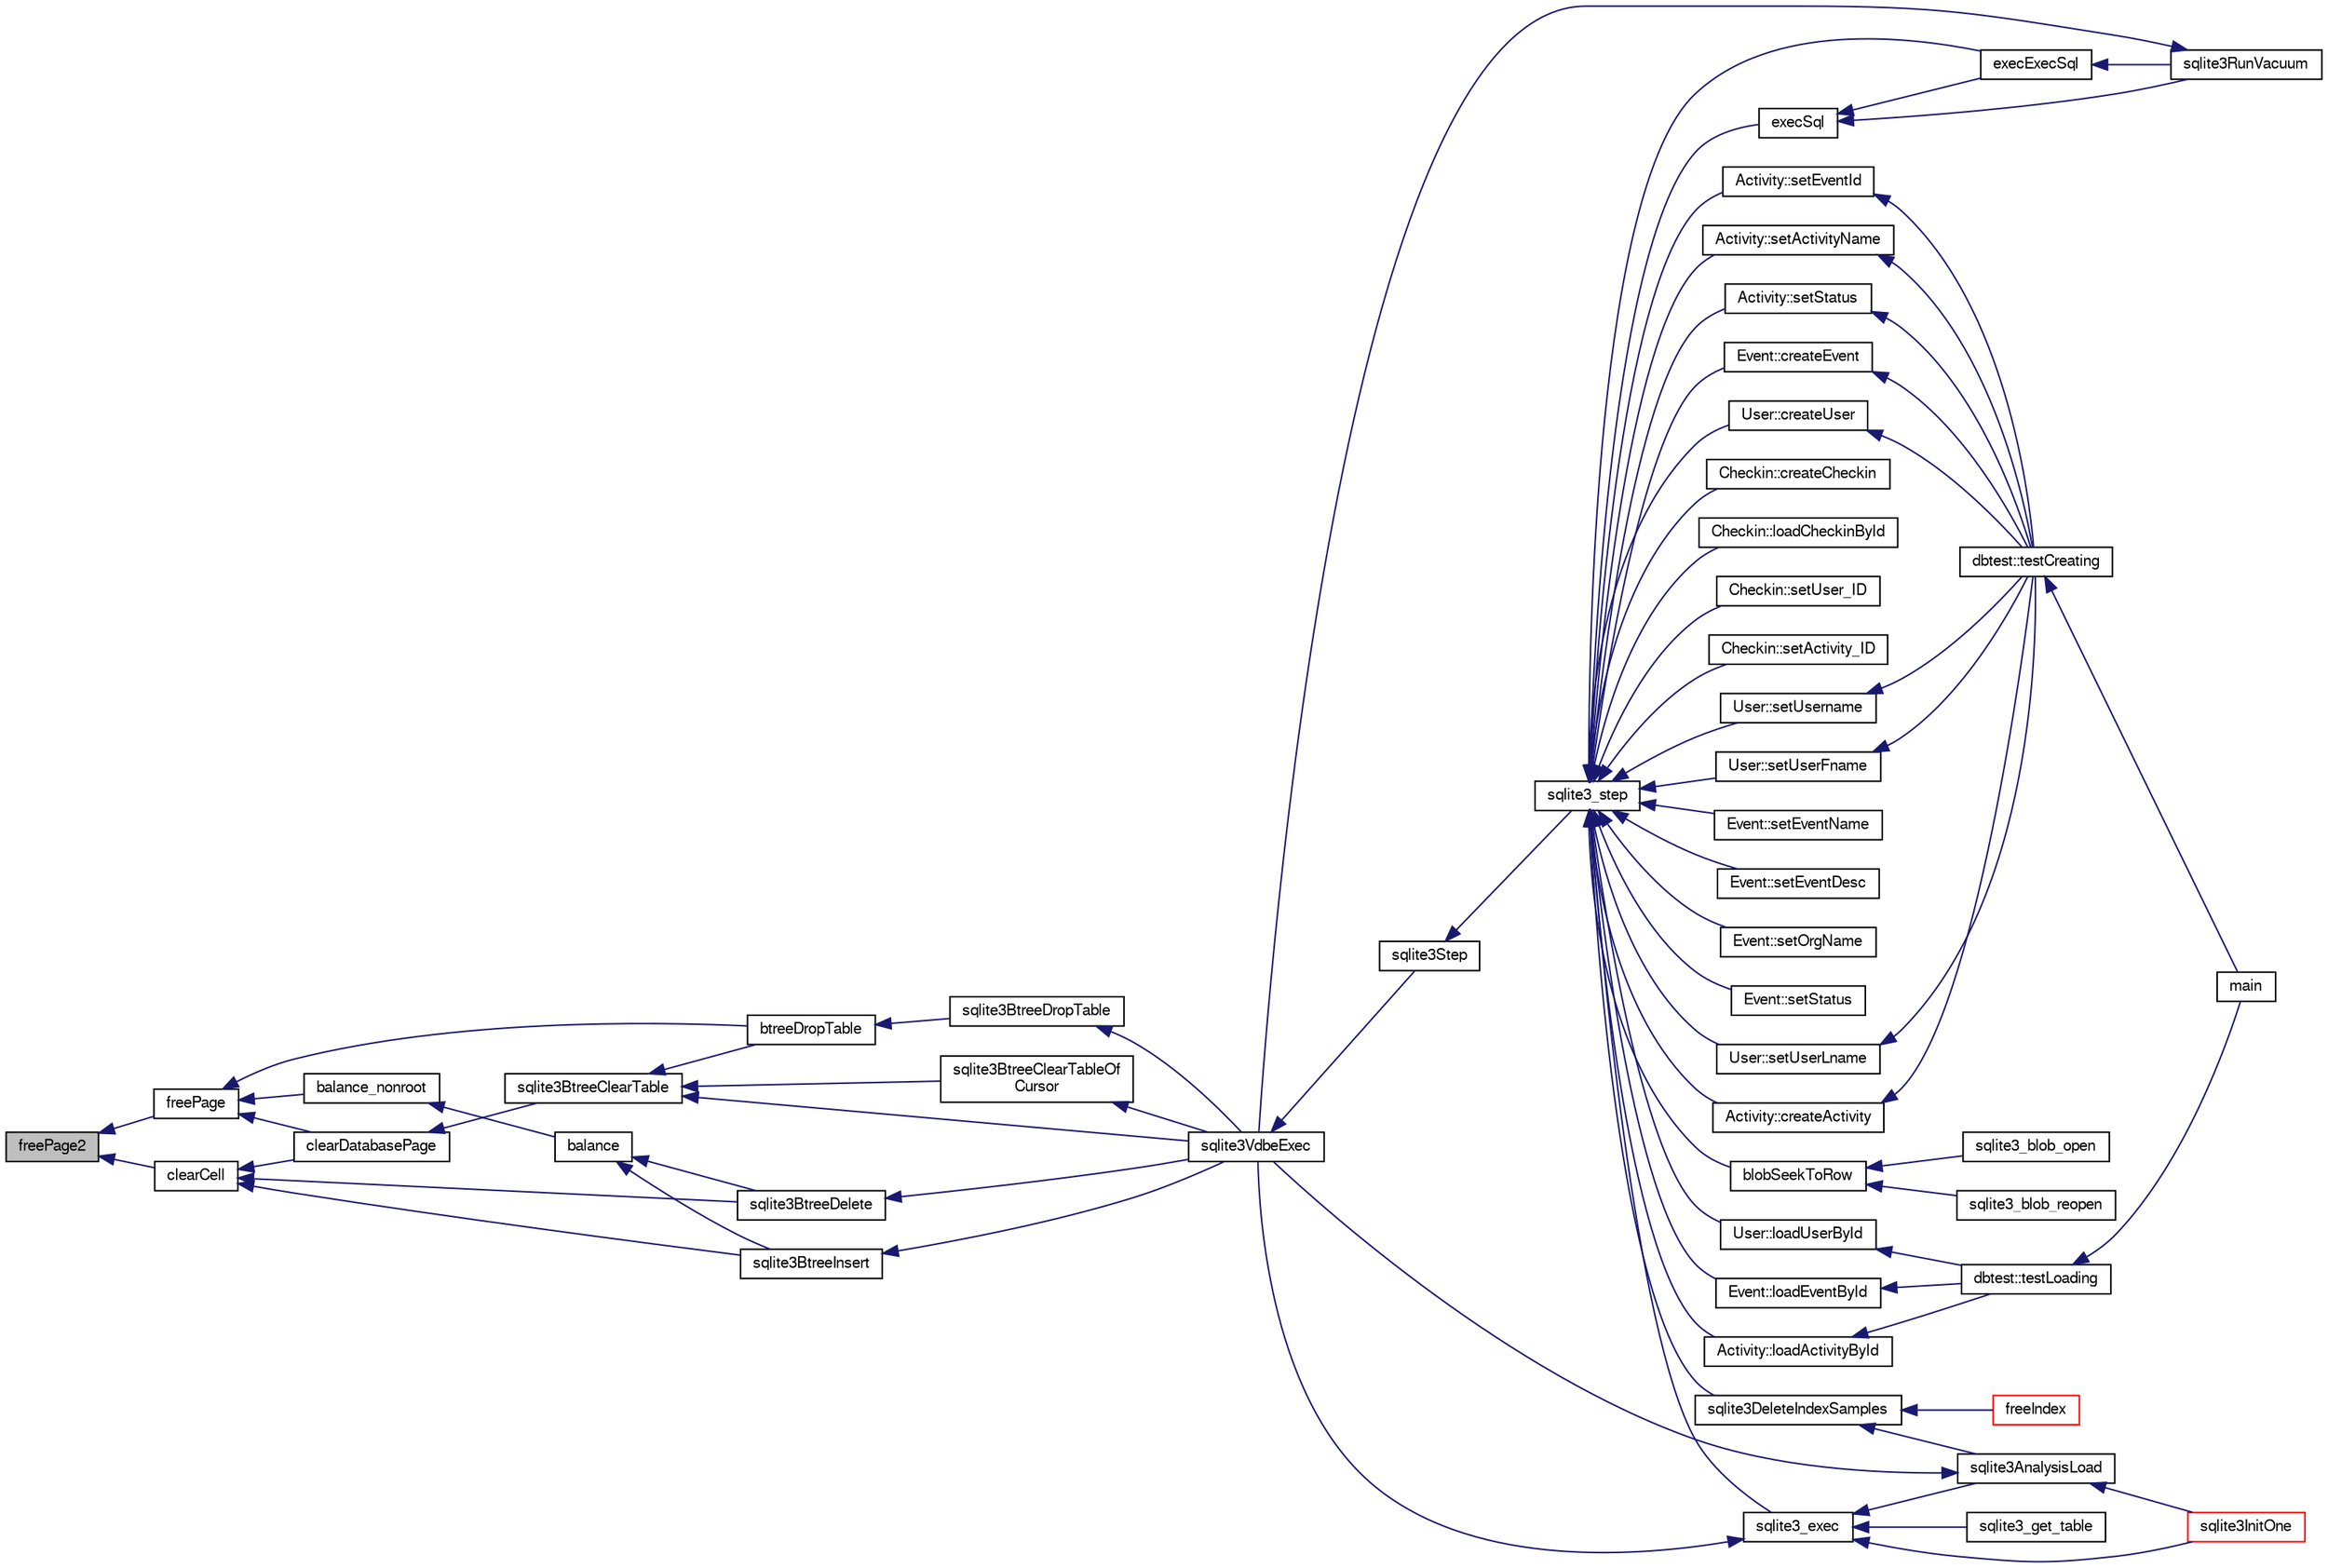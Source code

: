 digraph "freePage2"
{
  edge [fontname="FreeSans",fontsize="10",labelfontname="FreeSans",labelfontsize="10"];
  node [fontname="FreeSans",fontsize="10",shape=record];
  rankdir="LR";
  Node121330 [label="freePage2",height=0.2,width=0.4,color="black", fillcolor="grey75", style="filled", fontcolor="black"];
  Node121330 -> Node121331 [dir="back",color="midnightblue",fontsize="10",style="solid",fontname="FreeSans"];
  Node121331 [label="freePage",height=0.2,width=0.4,color="black", fillcolor="white", style="filled",URL="$sqlite3_8c.html#ad98f5006fdec390948dd2966cf0cf12f"];
  Node121331 -> Node121332 [dir="back",color="midnightblue",fontsize="10",style="solid",fontname="FreeSans"];
  Node121332 [label="balance_nonroot",height=0.2,width=0.4,color="black", fillcolor="white", style="filled",URL="$sqlite3_8c.html#a513ba5c0beb3462a4b60064469f1539d"];
  Node121332 -> Node121333 [dir="back",color="midnightblue",fontsize="10",style="solid",fontname="FreeSans"];
  Node121333 [label="balance",height=0.2,width=0.4,color="black", fillcolor="white", style="filled",URL="$sqlite3_8c.html#a173f7c872fb68ccd3a20440d640b66c7"];
  Node121333 -> Node121334 [dir="back",color="midnightblue",fontsize="10",style="solid",fontname="FreeSans"];
  Node121334 [label="sqlite3BtreeInsert",height=0.2,width=0.4,color="black", fillcolor="white", style="filled",URL="$sqlite3_8c.html#aa6c6b68ed28d38984e5fa329794d7f02"];
  Node121334 -> Node121335 [dir="back",color="midnightblue",fontsize="10",style="solid",fontname="FreeSans"];
  Node121335 [label="sqlite3VdbeExec",height=0.2,width=0.4,color="black", fillcolor="white", style="filled",URL="$sqlite3_8c.html#a8ce40a614bdc56719c4d642b1e4dfb21"];
  Node121335 -> Node121336 [dir="back",color="midnightblue",fontsize="10",style="solid",fontname="FreeSans"];
  Node121336 [label="sqlite3Step",height=0.2,width=0.4,color="black", fillcolor="white", style="filled",URL="$sqlite3_8c.html#a3f2872e873e2758a4beedad1d5113554"];
  Node121336 -> Node121337 [dir="back",color="midnightblue",fontsize="10",style="solid",fontname="FreeSans"];
  Node121337 [label="sqlite3_step",height=0.2,width=0.4,color="black", fillcolor="white", style="filled",URL="$sqlite3_8h.html#ac1e491ce36b7471eb28387f7d3c74334"];
  Node121337 -> Node121338 [dir="back",color="midnightblue",fontsize="10",style="solid",fontname="FreeSans"];
  Node121338 [label="Activity::createActivity",height=0.2,width=0.4,color="black", fillcolor="white", style="filled",URL="$classActivity.html#a813cc5e52c14ab49b39014c134e3425b"];
  Node121338 -> Node121339 [dir="back",color="midnightblue",fontsize="10",style="solid",fontname="FreeSans"];
  Node121339 [label="dbtest::testCreating",height=0.2,width=0.4,color="black", fillcolor="white", style="filled",URL="$classdbtest.html#a8193e88a7df657069c8a6bd09c8243b7"];
  Node121339 -> Node121340 [dir="back",color="midnightblue",fontsize="10",style="solid",fontname="FreeSans"];
  Node121340 [label="main",height=0.2,width=0.4,color="black", fillcolor="white", style="filled",URL="$test_8cpp.html#ae66f6b31b5ad750f1fe042a706a4e3d4"];
  Node121337 -> Node121341 [dir="back",color="midnightblue",fontsize="10",style="solid",fontname="FreeSans"];
  Node121341 [label="Activity::loadActivityById",height=0.2,width=0.4,color="black", fillcolor="white", style="filled",URL="$classActivity.html#abe4ffb4f08a47212ebf9013259d9e7fd"];
  Node121341 -> Node121342 [dir="back",color="midnightblue",fontsize="10",style="solid",fontname="FreeSans"];
  Node121342 [label="dbtest::testLoading",height=0.2,width=0.4,color="black", fillcolor="white", style="filled",URL="$classdbtest.html#a6f98d82a2c8e2b9040848763504ddae1"];
  Node121342 -> Node121340 [dir="back",color="midnightblue",fontsize="10",style="solid",fontname="FreeSans"];
  Node121337 -> Node121343 [dir="back",color="midnightblue",fontsize="10",style="solid",fontname="FreeSans"];
  Node121343 [label="Activity::setEventId",height=0.2,width=0.4,color="black", fillcolor="white", style="filled",URL="$classActivity.html#adb1d0fd0d08f473e068f0a4086bfa9ca"];
  Node121343 -> Node121339 [dir="back",color="midnightblue",fontsize="10",style="solid",fontname="FreeSans"];
  Node121337 -> Node121344 [dir="back",color="midnightblue",fontsize="10",style="solid",fontname="FreeSans"];
  Node121344 [label="Activity::setActivityName",height=0.2,width=0.4,color="black", fillcolor="white", style="filled",URL="$classActivity.html#a62dc3737b33915a36086f9dd26d16a81"];
  Node121344 -> Node121339 [dir="back",color="midnightblue",fontsize="10",style="solid",fontname="FreeSans"];
  Node121337 -> Node121345 [dir="back",color="midnightblue",fontsize="10",style="solid",fontname="FreeSans"];
  Node121345 [label="Activity::setStatus",height=0.2,width=0.4,color="black", fillcolor="white", style="filled",URL="$classActivity.html#af618135a7738f4d2a7ee147a8ef912ea"];
  Node121345 -> Node121339 [dir="back",color="midnightblue",fontsize="10",style="solid",fontname="FreeSans"];
  Node121337 -> Node121346 [dir="back",color="midnightblue",fontsize="10",style="solid",fontname="FreeSans"];
  Node121346 [label="Checkin::createCheckin",height=0.2,width=0.4,color="black", fillcolor="white", style="filled",URL="$classCheckin.html#a4e40acdf7fff0e607f6de4f24f3a163c"];
  Node121337 -> Node121347 [dir="back",color="midnightblue",fontsize="10",style="solid",fontname="FreeSans"];
  Node121347 [label="Checkin::loadCheckinById",height=0.2,width=0.4,color="black", fillcolor="white", style="filled",URL="$classCheckin.html#a3461f70ea6c68475225f2a07f78a21e0"];
  Node121337 -> Node121348 [dir="back",color="midnightblue",fontsize="10",style="solid",fontname="FreeSans"];
  Node121348 [label="Checkin::setUser_ID",height=0.2,width=0.4,color="black", fillcolor="white", style="filled",URL="$classCheckin.html#a76ab640f4f912876dbebf183db5359c6"];
  Node121337 -> Node121349 [dir="back",color="midnightblue",fontsize="10",style="solid",fontname="FreeSans"];
  Node121349 [label="Checkin::setActivity_ID",height=0.2,width=0.4,color="black", fillcolor="white", style="filled",URL="$classCheckin.html#ab2ff3ec2604ec73a42af25874a00b232"];
  Node121337 -> Node121350 [dir="back",color="midnightblue",fontsize="10",style="solid",fontname="FreeSans"];
  Node121350 [label="Event::createEvent",height=0.2,width=0.4,color="black", fillcolor="white", style="filled",URL="$classEvent.html#a77adb9f4a46ffb32c2d931f0691f5903"];
  Node121350 -> Node121339 [dir="back",color="midnightblue",fontsize="10",style="solid",fontname="FreeSans"];
  Node121337 -> Node121351 [dir="back",color="midnightblue",fontsize="10",style="solid",fontname="FreeSans"];
  Node121351 [label="Event::loadEventById",height=0.2,width=0.4,color="black", fillcolor="white", style="filled",URL="$classEvent.html#afa66cea33f722dbeecb69cc98fdea055"];
  Node121351 -> Node121342 [dir="back",color="midnightblue",fontsize="10",style="solid",fontname="FreeSans"];
  Node121337 -> Node121352 [dir="back",color="midnightblue",fontsize="10",style="solid",fontname="FreeSans"];
  Node121352 [label="Event::setEventName",height=0.2,width=0.4,color="black", fillcolor="white", style="filled",URL="$classEvent.html#a10596b6ca077df05184e30d62b08729d"];
  Node121337 -> Node121353 [dir="back",color="midnightblue",fontsize="10",style="solid",fontname="FreeSans"];
  Node121353 [label="Event::setEventDesc",height=0.2,width=0.4,color="black", fillcolor="white", style="filled",URL="$classEvent.html#ae36b8377dcae792f1c5c4726024c981b"];
  Node121337 -> Node121354 [dir="back",color="midnightblue",fontsize="10",style="solid",fontname="FreeSans"];
  Node121354 [label="Event::setOrgName",height=0.2,width=0.4,color="black", fillcolor="white", style="filled",URL="$classEvent.html#a19aac0f776bd764563a54977656cf680"];
  Node121337 -> Node121355 [dir="back",color="midnightblue",fontsize="10",style="solid",fontname="FreeSans"];
  Node121355 [label="Event::setStatus",height=0.2,width=0.4,color="black", fillcolor="white", style="filled",URL="$classEvent.html#ab0a6b9285af0f4172eb841e2b80f8972"];
  Node121337 -> Node121356 [dir="back",color="midnightblue",fontsize="10",style="solid",fontname="FreeSans"];
  Node121356 [label="blobSeekToRow",height=0.2,width=0.4,color="black", fillcolor="white", style="filled",URL="$sqlite3_8c.html#afff57e13332b98c8a44a7cebe38962ab"];
  Node121356 -> Node121357 [dir="back",color="midnightblue",fontsize="10",style="solid",fontname="FreeSans"];
  Node121357 [label="sqlite3_blob_open",height=0.2,width=0.4,color="black", fillcolor="white", style="filled",URL="$sqlite3_8h.html#adb8ad839a5bdd62a43785132bc7dd518"];
  Node121356 -> Node121358 [dir="back",color="midnightblue",fontsize="10",style="solid",fontname="FreeSans"];
  Node121358 [label="sqlite3_blob_reopen",height=0.2,width=0.4,color="black", fillcolor="white", style="filled",URL="$sqlite3_8h.html#abc77c24fdc0150138490359a94360f7e"];
  Node121337 -> Node121359 [dir="back",color="midnightblue",fontsize="10",style="solid",fontname="FreeSans"];
  Node121359 [label="sqlite3DeleteIndexSamples",height=0.2,width=0.4,color="black", fillcolor="white", style="filled",URL="$sqlite3_8c.html#aaeda0302fbf61397ec009f65bed047ef"];
  Node121359 -> Node121360 [dir="back",color="midnightblue",fontsize="10",style="solid",fontname="FreeSans"];
  Node121360 [label="sqlite3AnalysisLoad",height=0.2,width=0.4,color="black", fillcolor="white", style="filled",URL="$sqlite3_8c.html#a48a2301c27e1d3d68708b9b8761b5a01"];
  Node121360 -> Node121335 [dir="back",color="midnightblue",fontsize="10",style="solid",fontname="FreeSans"];
  Node121360 -> Node121361 [dir="back",color="midnightblue",fontsize="10",style="solid",fontname="FreeSans"];
  Node121361 [label="sqlite3InitOne",height=0.2,width=0.4,color="red", fillcolor="white", style="filled",URL="$sqlite3_8c.html#ac4318b25df65269906b0379251fe9b85"];
  Node121359 -> Node121462 [dir="back",color="midnightblue",fontsize="10",style="solid",fontname="FreeSans"];
  Node121462 [label="freeIndex",height=0.2,width=0.4,color="red", fillcolor="white", style="filled",URL="$sqlite3_8c.html#a00907c99c18d5bcb9d0b38c077146c31"];
  Node121337 -> Node121528 [dir="back",color="midnightblue",fontsize="10",style="solid",fontname="FreeSans"];
  Node121528 [label="sqlite3_exec",height=0.2,width=0.4,color="black", fillcolor="white", style="filled",URL="$sqlite3_8h.html#a97487ec8150e0bcc8fa392ab8f0e24db"];
  Node121528 -> Node121335 [dir="back",color="midnightblue",fontsize="10",style="solid",fontname="FreeSans"];
  Node121528 -> Node121360 [dir="back",color="midnightblue",fontsize="10",style="solid",fontname="FreeSans"];
  Node121528 -> Node121361 [dir="back",color="midnightblue",fontsize="10",style="solid",fontname="FreeSans"];
  Node121528 -> Node121529 [dir="back",color="midnightblue",fontsize="10",style="solid",fontname="FreeSans"];
  Node121529 [label="sqlite3_get_table",height=0.2,width=0.4,color="black", fillcolor="white", style="filled",URL="$sqlite3_8h.html#a5effeac4e12df57beaa35c5be1f61579"];
  Node121337 -> Node121519 [dir="back",color="midnightblue",fontsize="10",style="solid",fontname="FreeSans"];
  Node121519 [label="execSql",height=0.2,width=0.4,color="black", fillcolor="white", style="filled",URL="$sqlite3_8c.html#a7d16651b98a110662f4c265eff0246cb"];
  Node121519 -> Node121520 [dir="back",color="midnightblue",fontsize="10",style="solid",fontname="FreeSans"];
  Node121520 [label="execExecSql",height=0.2,width=0.4,color="black", fillcolor="white", style="filled",URL="$sqlite3_8c.html#ac1be09a6c047f21133d16378d301e0d4"];
  Node121520 -> Node121521 [dir="back",color="midnightblue",fontsize="10",style="solid",fontname="FreeSans"];
  Node121521 [label="sqlite3RunVacuum",height=0.2,width=0.4,color="black", fillcolor="white", style="filled",URL="$sqlite3_8c.html#a5e83ddc7b3e7e8e79ad5d1fc92de1d2f"];
  Node121521 -> Node121335 [dir="back",color="midnightblue",fontsize="10",style="solid",fontname="FreeSans"];
  Node121519 -> Node121521 [dir="back",color="midnightblue",fontsize="10",style="solid",fontname="FreeSans"];
  Node121337 -> Node121520 [dir="back",color="midnightblue",fontsize="10",style="solid",fontname="FreeSans"];
  Node121337 -> Node121522 [dir="back",color="midnightblue",fontsize="10",style="solid",fontname="FreeSans"];
  Node121522 [label="User::createUser",height=0.2,width=0.4,color="black", fillcolor="white", style="filled",URL="$classUser.html#a22ed673939e8cc0a136130b809bba513"];
  Node121522 -> Node121339 [dir="back",color="midnightblue",fontsize="10",style="solid",fontname="FreeSans"];
  Node121337 -> Node121523 [dir="back",color="midnightblue",fontsize="10",style="solid",fontname="FreeSans"];
  Node121523 [label="User::loadUserById",height=0.2,width=0.4,color="black", fillcolor="white", style="filled",URL="$classUser.html#a863377665b7fb83c5547dcf9727f5092"];
  Node121523 -> Node121342 [dir="back",color="midnightblue",fontsize="10",style="solid",fontname="FreeSans"];
  Node121337 -> Node121524 [dir="back",color="midnightblue",fontsize="10",style="solid",fontname="FreeSans"];
  Node121524 [label="User::setUsername",height=0.2,width=0.4,color="black", fillcolor="white", style="filled",URL="$classUser.html#aa0497022a136cb78de785b0a39ae60b1"];
  Node121524 -> Node121339 [dir="back",color="midnightblue",fontsize="10",style="solid",fontname="FreeSans"];
  Node121337 -> Node121525 [dir="back",color="midnightblue",fontsize="10",style="solid",fontname="FreeSans"];
  Node121525 [label="User::setUserFname",height=0.2,width=0.4,color="black", fillcolor="white", style="filled",URL="$classUser.html#a72657eb55cd0ca437b4841a43f19912f"];
  Node121525 -> Node121339 [dir="back",color="midnightblue",fontsize="10",style="solid",fontname="FreeSans"];
  Node121337 -> Node121526 [dir="back",color="midnightblue",fontsize="10",style="solid",fontname="FreeSans"];
  Node121526 [label="User::setUserLname",height=0.2,width=0.4,color="black", fillcolor="white", style="filled",URL="$classUser.html#aa25973387e5afe1aa6f60dd6545e33b5"];
  Node121526 -> Node121339 [dir="back",color="midnightblue",fontsize="10",style="solid",fontname="FreeSans"];
  Node121333 -> Node121596 [dir="back",color="midnightblue",fontsize="10",style="solid",fontname="FreeSans"];
  Node121596 [label="sqlite3BtreeDelete",height=0.2,width=0.4,color="black", fillcolor="white", style="filled",URL="$sqlite3_8c.html#a65c40cd7ec987dbd25392a180f388fe7"];
  Node121596 -> Node121335 [dir="back",color="midnightblue",fontsize="10",style="solid",fontname="FreeSans"];
  Node121331 -> Node121597 [dir="back",color="midnightblue",fontsize="10",style="solid",fontname="FreeSans"];
  Node121597 [label="clearDatabasePage",height=0.2,width=0.4,color="black", fillcolor="white", style="filled",URL="$sqlite3_8c.html#aecc3046a56feeeabd3ca93c0685e35d5"];
  Node121597 -> Node121598 [dir="back",color="midnightblue",fontsize="10",style="solid",fontname="FreeSans"];
  Node121598 [label="sqlite3BtreeClearTable",height=0.2,width=0.4,color="black", fillcolor="white", style="filled",URL="$sqlite3_8c.html#ac2fcbee7dcc155d776ecf9d5151f3872"];
  Node121598 -> Node121599 [dir="back",color="midnightblue",fontsize="10",style="solid",fontname="FreeSans"];
  Node121599 [label="sqlite3BtreeClearTableOf\lCursor",height=0.2,width=0.4,color="black", fillcolor="white", style="filled",URL="$sqlite3_8c.html#a31f4ef273f0625b74b993177f5903454"];
  Node121599 -> Node121335 [dir="back",color="midnightblue",fontsize="10",style="solid",fontname="FreeSans"];
  Node121598 -> Node121600 [dir="back",color="midnightblue",fontsize="10",style="solid",fontname="FreeSans"];
  Node121600 [label="btreeDropTable",height=0.2,width=0.4,color="black", fillcolor="white", style="filled",URL="$sqlite3_8c.html#abba4061ea34842db278e91f537d2c2ff"];
  Node121600 -> Node121601 [dir="back",color="midnightblue",fontsize="10",style="solid",fontname="FreeSans"];
  Node121601 [label="sqlite3BtreeDropTable",height=0.2,width=0.4,color="black", fillcolor="white", style="filled",URL="$sqlite3_8c.html#a7b9a218bc08d8acfc94b74ea5c47eaa8"];
  Node121601 -> Node121335 [dir="back",color="midnightblue",fontsize="10",style="solid",fontname="FreeSans"];
  Node121598 -> Node121335 [dir="back",color="midnightblue",fontsize="10",style="solid",fontname="FreeSans"];
  Node121331 -> Node121600 [dir="back",color="midnightblue",fontsize="10",style="solid",fontname="FreeSans"];
  Node121330 -> Node121602 [dir="back",color="midnightblue",fontsize="10",style="solid",fontname="FreeSans"];
  Node121602 [label="clearCell",height=0.2,width=0.4,color="black", fillcolor="white", style="filled",URL="$sqlite3_8c.html#acde9692b1b53b7e35fa3ee62c01a0341"];
  Node121602 -> Node121334 [dir="back",color="midnightblue",fontsize="10",style="solid",fontname="FreeSans"];
  Node121602 -> Node121596 [dir="back",color="midnightblue",fontsize="10",style="solid",fontname="FreeSans"];
  Node121602 -> Node121597 [dir="back",color="midnightblue",fontsize="10",style="solid",fontname="FreeSans"];
}
